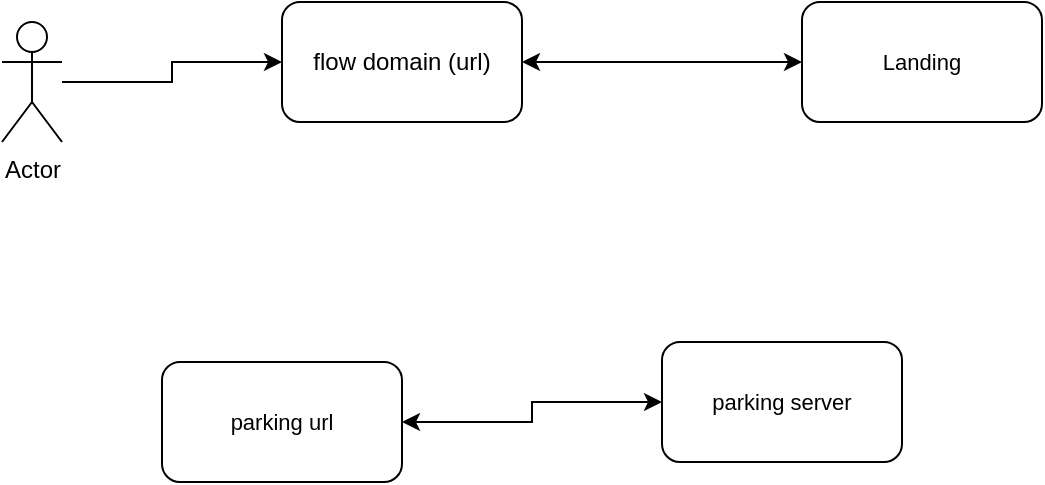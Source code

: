 <mxfile version="26.0.6">
  <diagram name="Страница — 1" id="z96_qJg9Ba0U_l2eJsHz">
    <mxGraphModel dx="810" dy="502" grid="1" gridSize="10" guides="1" tooltips="1" connect="1" arrows="1" fold="1" page="1" pageScale="1" pageWidth="827" pageHeight="1169" math="0" shadow="0">
      <root>
        <mxCell id="0" />
        <mxCell id="1" parent="0" />
        <mxCell id="acskBeSU3LfLO-v4SMMu-5" style="edgeStyle=orthogonalEdgeStyle;rounded=0;orthogonalLoop=1;jettySize=auto;html=1;entryX=0;entryY=0.5;entryDx=0;entryDy=0;" edge="1" parent="1" source="acskBeSU3LfLO-v4SMMu-1" target="acskBeSU3LfLO-v4SMMu-3">
          <mxGeometry relative="1" as="geometry" />
        </mxCell>
        <mxCell id="acskBeSU3LfLO-v4SMMu-1" value="Actor" style="shape=umlActor;verticalLabelPosition=bottom;verticalAlign=top;html=1;outlineConnect=0;" vertex="1" parent="1">
          <mxGeometry x="70" y="160" width="30" height="60" as="geometry" />
        </mxCell>
        <mxCell id="acskBeSU3LfLO-v4SMMu-2" value="Landing" style="rounded=1;whiteSpace=wrap;html=1;fontSize=11;" vertex="1" parent="1">
          <mxGeometry x="470" y="150" width="120" height="60" as="geometry" />
        </mxCell>
        <mxCell id="acskBeSU3LfLO-v4SMMu-4" style="edgeStyle=orthogonalEdgeStyle;rounded=0;orthogonalLoop=1;jettySize=auto;html=1;entryX=0;entryY=0.5;entryDx=0;entryDy=0;fontSize=10;startArrow=classic;startFill=1;" edge="1" parent="1" source="acskBeSU3LfLO-v4SMMu-3" target="acskBeSU3LfLO-v4SMMu-2">
          <mxGeometry relative="1" as="geometry" />
        </mxCell>
        <mxCell id="acskBeSU3LfLO-v4SMMu-3" value="flow domain (url)" style="rounded=1;whiteSpace=wrap;html=1;" vertex="1" parent="1">
          <mxGeometry x="210" y="150" width="120" height="60" as="geometry" />
        </mxCell>
        <mxCell id="acskBeSU3LfLO-v4SMMu-8" style="edgeStyle=orthogonalEdgeStyle;rounded=0;orthogonalLoop=1;jettySize=auto;html=1;entryX=0;entryY=0.5;entryDx=0;entryDy=0;startArrow=classic;startFill=1;" edge="1" parent="1" source="acskBeSU3LfLO-v4SMMu-6" target="acskBeSU3LfLO-v4SMMu-7">
          <mxGeometry relative="1" as="geometry" />
        </mxCell>
        <mxCell id="acskBeSU3LfLO-v4SMMu-6" value="parking url" style="rounded=1;whiteSpace=wrap;html=1;fontSize=11;" vertex="1" parent="1">
          <mxGeometry x="150" y="330" width="120" height="60" as="geometry" />
        </mxCell>
        <mxCell id="acskBeSU3LfLO-v4SMMu-7" value="parking server" style="rounded=1;whiteSpace=wrap;html=1;fontSize=11;" vertex="1" parent="1">
          <mxGeometry x="400" y="320" width="120" height="60" as="geometry" />
        </mxCell>
      </root>
    </mxGraphModel>
  </diagram>
</mxfile>
